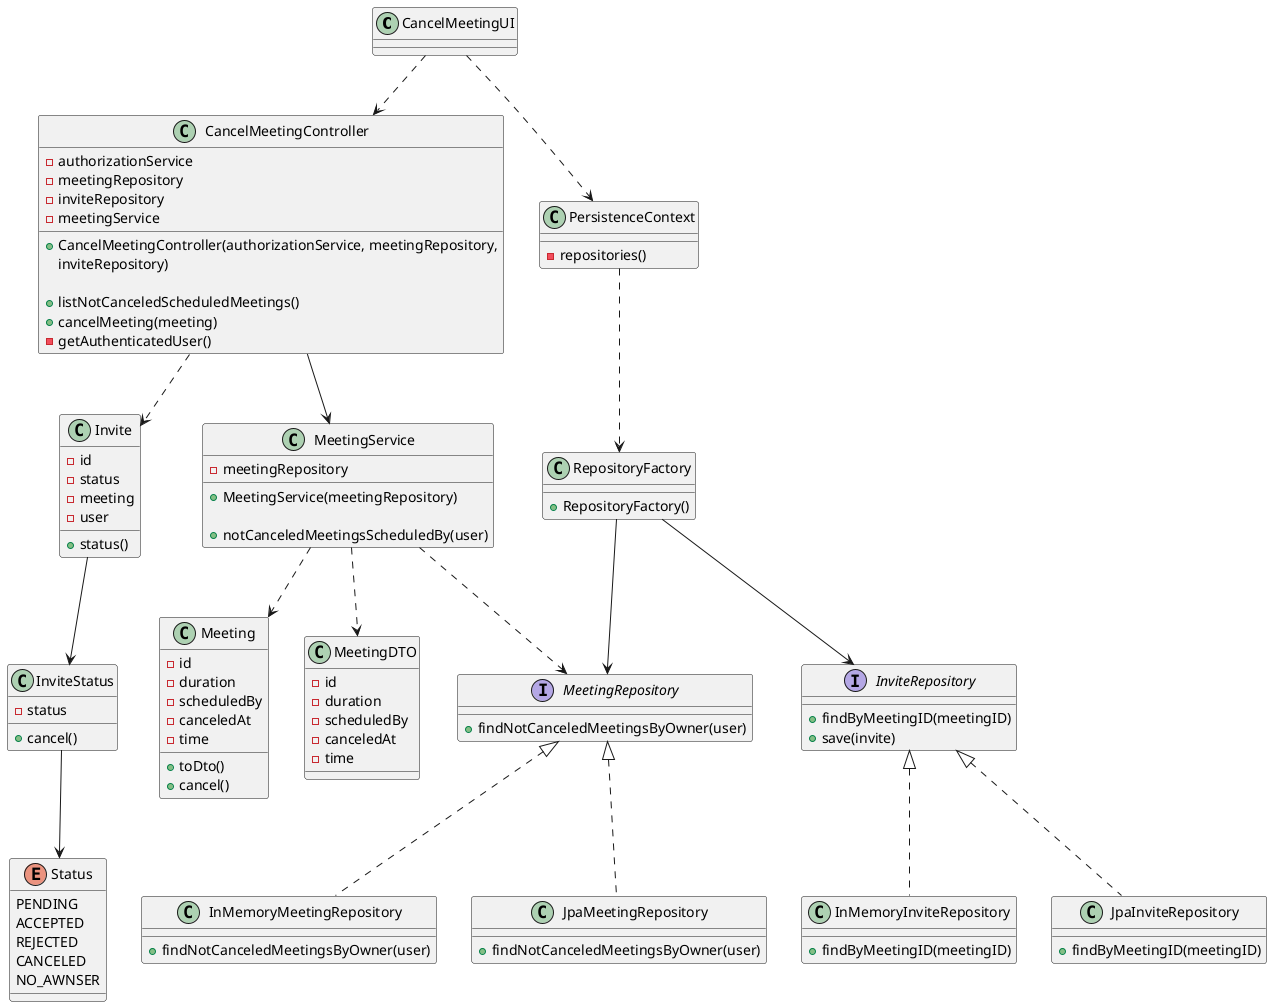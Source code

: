 @startuml US4002_CD

class CancelMeetingUI {

}

class CancelMeetingController {
- authorizationService
- meetingRepository
- inviteRepository
- meetingService

+ CancelMeetingController(authorizationService, meetingRepository,
inviteRepository)

+ listNotCanceledScheduledMeetings()
+ cancelMeeting(meeting)
- getAuthenticatedUser()
}


class Meeting {
- id
- duration
- scheduledBy
- canceledAt
- time

+ toDto()
+ cancel()
}

class MeetingDTO {
- id
- duration
- scheduledBy
- canceledAt
- time
}

class Invite {
- id
- status
- meeting
- user

+ status()
}

class InviteStatus {
- status

+ cancel()
}

enum Status {
PENDING
ACCEPTED
REJECTED
CANCELED
NO_AWNSER
}



class MeetingService {
- meetingRepository

+ MeetingService(meetingRepository)

+ notCanceledMeetingsScheduledBy(user)
}

interface MeetingRepository {
+ findNotCanceledMeetingsByOwner(user)
}

class InMemoryMeetingRepository {
+ findNotCanceledMeetingsByOwner(user)
}

class JpaMeetingRepository {
+ findNotCanceledMeetingsByOwner(user)
}

interface InviteRepository {
+ findByMeetingID(meetingID)
+ save(invite)
}

class InMemoryInviteRepository {
+ findByMeetingID(meetingID)
}

class JpaInviteRepository {
+ findByMeetingID(meetingID)
}

class RepositoryFactory {
  + RepositoryFactory()
}


class PersistenceContext {
  - repositories()
}


MeetingService ..> Meeting
MeetingService ..> MeetingDTO
MeetingService ..> MeetingRepository

MeetingRepository <|.. InMemoryMeetingRepository
MeetingRepository <|.. JpaMeetingRepository

InviteRepository <|.. InMemoryInviteRepository
InviteRepository <|.. JpaInviteRepository

CancelMeetingController --> MeetingService
CancelMeetingController ..> Invite

Invite --> InviteStatus
InviteStatus --> Status


CancelMeetingUI ..> PersistenceContext
PersistenceContext ..> RepositoryFactory
RepositoryFactory --> MeetingRepository
RepositoryFactory --> InviteRepository

CancelMeetingUI ..> CancelMeetingController

@enduml
